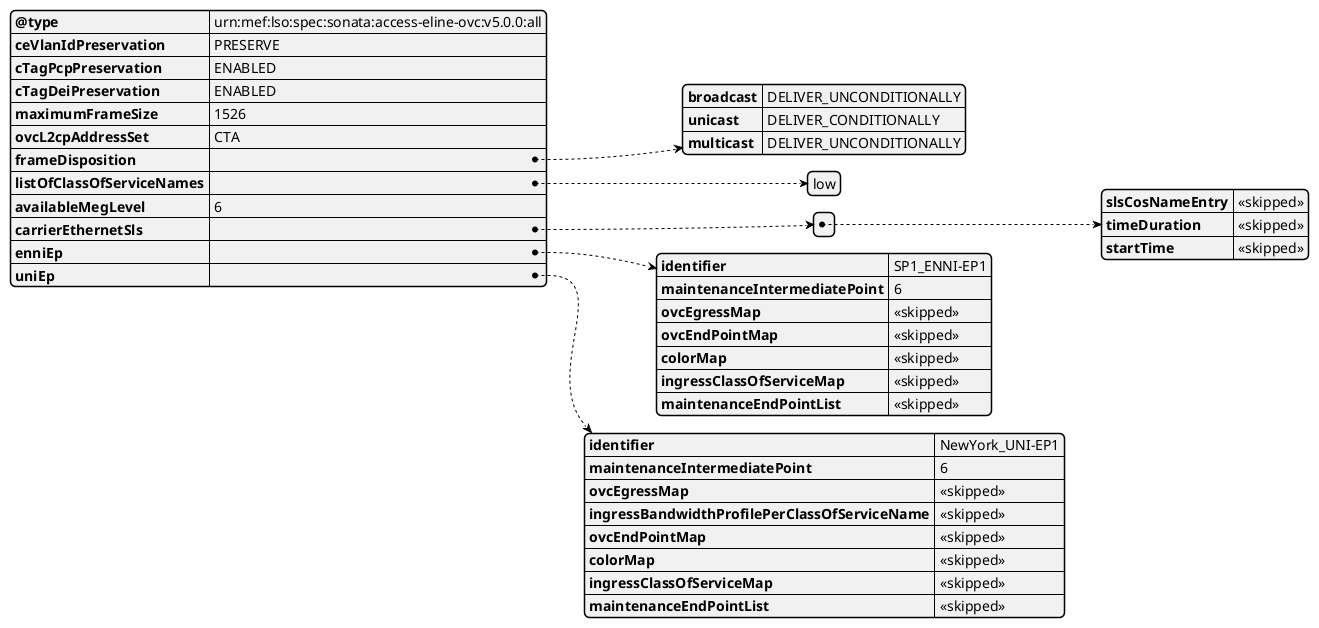 @startjson
{
  "@type": "urn:mef:lso:spec:sonata:access-eline-ovc:v5.0.0:all",
  "ceVlanIdPreservation": "PRESERVE",
  "cTagPcpPreservation": "ENABLED",
  "cTagDeiPreservation": "ENABLED",
  "maximumFrameSize": 1526,
  "ovcL2cpAddressSet": "CTA",
  "frameDisposition": {
    "broadcast": "DELIVER_UNCONDITIONALLY",
    "unicast": "DELIVER_CONDITIONALLY",
    "multicast": "DELIVER_UNCONDITIONALLY"
  },
  "listOfClassOfServiceNames": ["low"],
  "availableMegLevel": "6",
  "carrierEthernetSls": [
    {
      "slsCosNameEntry": "<<skipped>>",
      "timeDuration": "<<skipped>>",
      "startTime": "<<skipped>>"
    }
  ],
  "enniEp": {
    "identifier": "SP1_ENNI-EP1",
    "maintenanceIntermediatePoint": "6",
    "ovcEgressMap": "<<skipped>>",
    "ovcEndPointMap": "<<skipped>>",
    "colorMap": "<<skipped>>",
    "ingressClassOfServiceMap": "<<skipped>>",
    "maintenanceEndPointList": "<<skipped>>"
  },
  "uniEp": {
    "identifier": "NewYork_UNI-EP1",
    "maintenanceIntermediatePoint": "6",
    "ovcEgressMap": "<<skipped>>",
    "ingressBandwidthProfilePerClassOfServiceName": "<<skipped>>",
    "ovcEndPointMap": "<<skipped>>",
    "colorMap": "<<skipped>>",
    "ingressClassOfServiceMap": "<<skipped>>",
    "maintenanceEndPointList": "<<skipped>>"
  }
}
@endjson